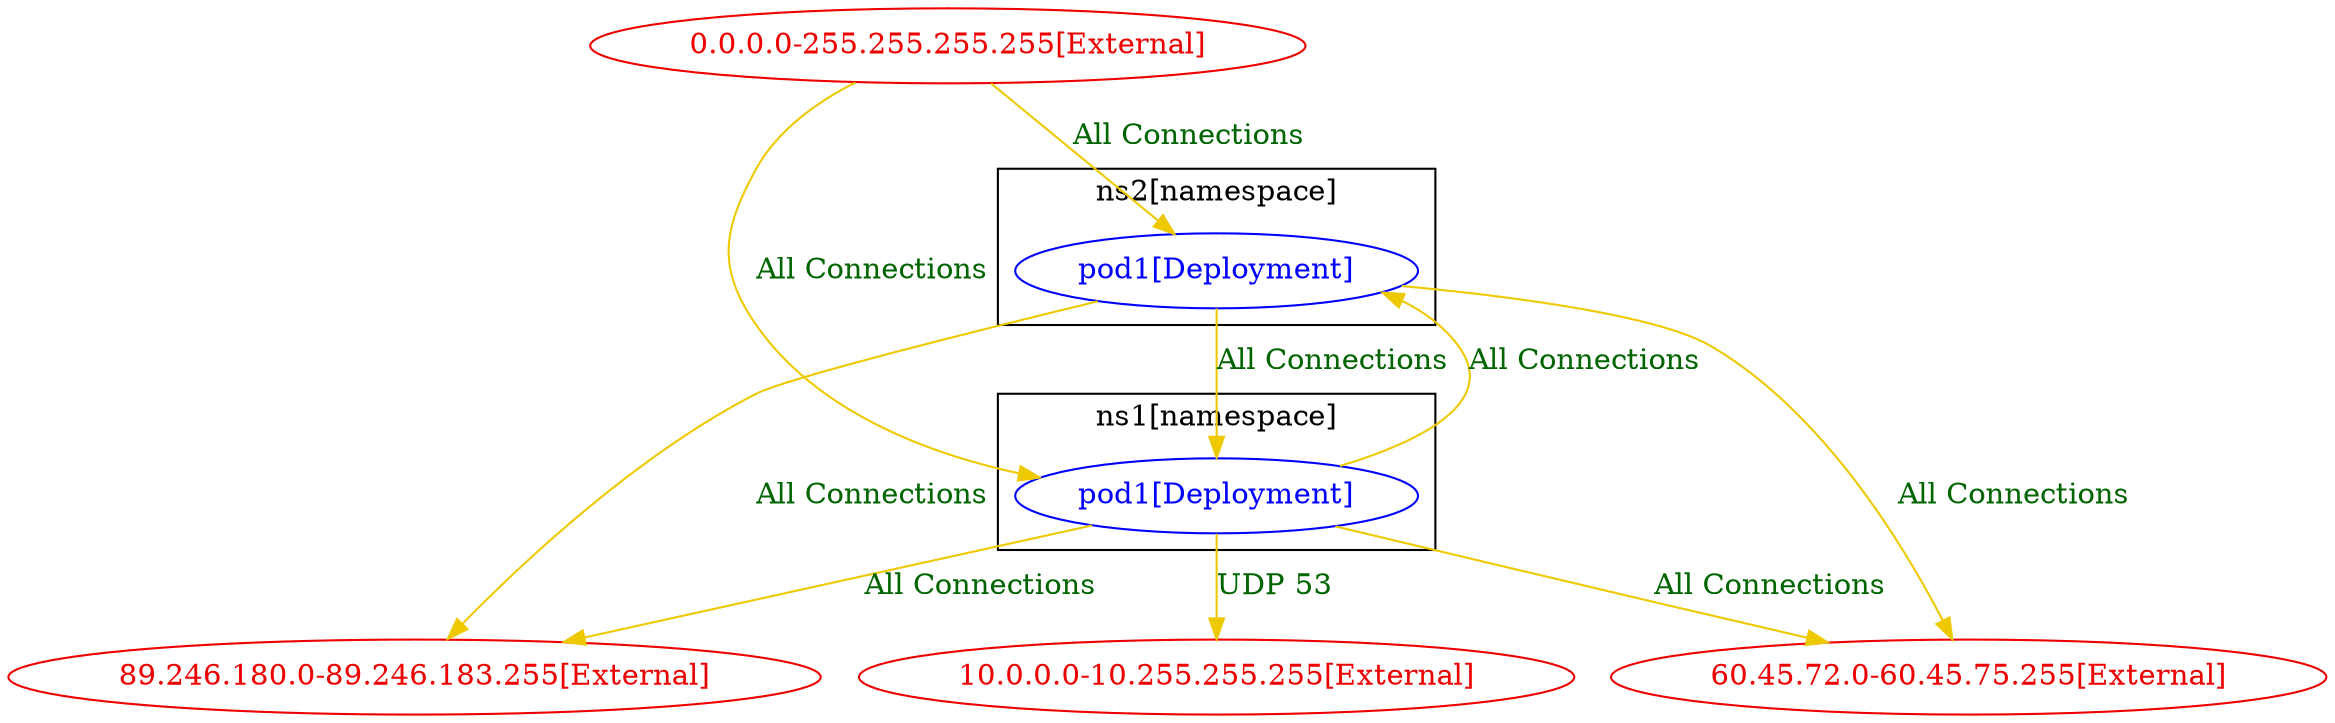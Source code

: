 digraph {
	subgraph "cluster_ns1[namespace]" {
		color="black"
		fontcolor="black"
		"ns1/pod1[Deployment]" [label="pod1[Deployment]" color="blue" fontcolor="blue"]
		label="ns1[namespace]"
	}
	subgraph "cluster_ns2[namespace]" {
		color="black"
		fontcolor="black"
		"ns2/pod1[Deployment]" [label="pod1[Deployment]" color="blue" fontcolor="blue"]
		label="ns2[namespace]"
	}
	"0.0.0.0-255.255.255.255[External]" [label="0.0.0.0-255.255.255.255[External]" color="red2" fontcolor="red2"]
	"10.0.0.0-10.255.255.255[External]" [label="10.0.0.0-10.255.255.255[External]" color="red2" fontcolor="red2"]
	"60.45.72.0-60.45.75.255[External]" [label="60.45.72.0-60.45.75.255[External]" color="red2" fontcolor="red2"]
	"89.246.180.0-89.246.183.255[External]" [label="89.246.180.0-89.246.183.255[External]" color="red2" fontcolor="red2"]
	"0.0.0.0-255.255.255.255[External]" -> "ns1/pod1[Deployment]" [label="All Connections" color="gold2" fontcolor="darkgreen" weight=0.5]
	"0.0.0.0-255.255.255.255[External]" -> "ns2/pod1[Deployment]" [label="All Connections" color="gold2" fontcolor="darkgreen" weight=0.5]
	"ns1/pod1[Deployment]" -> "10.0.0.0-10.255.255.255[External]" [label="UDP 53" color="gold2" fontcolor="darkgreen" weight=1]
	"ns1/pod1[Deployment]" -> "60.45.72.0-60.45.75.255[External]" [label="All Connections" color="gold2" fontcolor="darkgreen" weight=1]
	"ns1/pod1[Deployment]" -> "89.246.180.0-89.246.183.255[External]" [label="All Connections" color="gold2" fontcolor="darkgreen" weight=1]
	"ns1/pod1[Deployment]" -> "ns2/pod1[Deployment]" [label="All Connections" color="gold2" fontcolor="darkgreen" weight=0.5]
	"ns2/pod1[Deployment]" -> "60.45.72.0-60.45.75.255[External]" [label="All Connections" color="gold2" fontcolor="darkgreen" weight=1]
	"ns2/pod1[Deployment]" -> "89.246.180.0-89.246.183.255[External]" [label="All Connections" color="gold2" fontcolor="darkgreen" weight=1]
	"ns2/pod1[Deployment]" -> "ns1/pod1[Deployment]" [label="All Connections" color="gold2" fontcolor="darkgreen" weight=1]
}